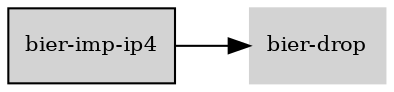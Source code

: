 digraph "bier_imp_ip4_subgraph" {
  rankdir=LR;
  node [shape=box, style=filled, fontsize=10, color=lightgray, fontcolor=black, fillcolor=lightgray];
  "bier-imp-ip4" [color=black, fontcolor=black, fillcolor=lightgray];
  edge [fontsize=8];
  "bier-imp-ip4" -> "bier-drop";
}
